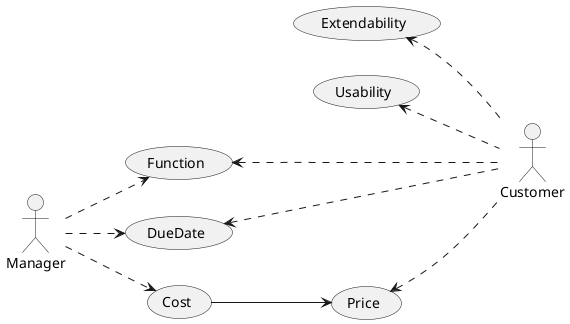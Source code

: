 @startuml
left to right direction
:Manager: as man
:Customer: as cstr
(DueDate) as dd
(Function) as fn
(Cost) as cst
(Price) as pr
(Usability) as usab
(Extendability) as extab

man .-> dd
man .-> fn
man .-> cst
cst -d-> pr
cstr .u-> dd
cstr .u-> fn
cstr .u-> pr
cstr .u-> usab
cstr .u-> extab
@enduml